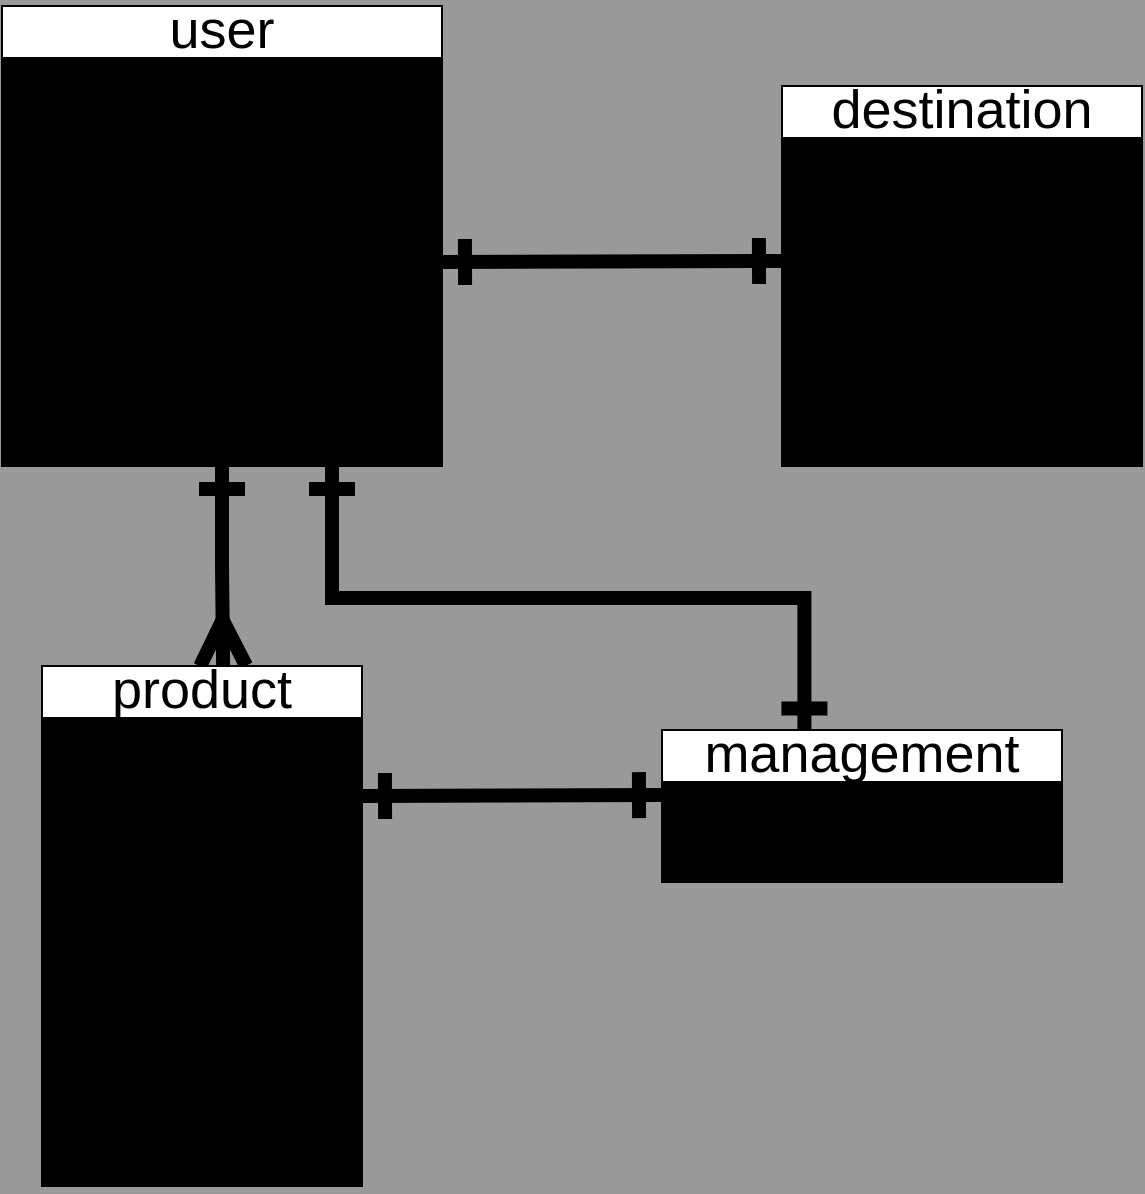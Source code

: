 <mxfile version="13.10.0" type="embed">
    <diagram id="ZYMd7Hd8cIttcolMYnC9" name="ページ1">
        <mxGraphModel dx="740" dy="2059" grid="1" gridSize="10" guides="1" tooltips="1" connect="1" arrows="1" fold="1" page="1" pageScale="1" pageWidth="850" pageHeight="1100" background="#999999" math="0" shadow="0">
            <root>
                <mxCell id="0"/>
                <mxCell id="1" parent="0"/>
                <mxCell id="10" value="&lt;br&gt;" style="text;html=1;align=center;verticalAlign=middle;resizable=0;points=[];autosize=1;fontSize=19;" parent="1" vertex="1">
                    <mxGeometry x="120" y="295" width="20" height="30" as="geometry"/>
                </mxCell>
                <mxCell id="122" style="edgeStyle=orthogonalEdgeStyle;rounded=0;orthogonalLoop=1;jettySize=auto;html=1;exitX=0.5;exitY=1;exitDx=0;exitDy=0;entryX=0.566;entryY=0;entryDx=0;entryDy=0;entryPerimeter=0;startArrow=ERone;startFill=0;startSize=15;endArrow=ERmany;endFill=0;endSize=15;targetPerimeterSpacing=0;strokeColor=#000000;strokeWidth=7;fontSize=20;fontColor=#000000;" edge="1" parent="1" source="40" target="57">
                    <mxGeometry relative="1" as="geometry"/>
                </mxCell>
                <mxCell id="124" style="edgeStyle=orthogonalEdgeStyle;rounded=0;orthogonalLoop=1;jettySize=auto;html=1;exitX=0.75;exitY=1;exitDx=0;exitDy=0;entryX=0.356;entryY=0.01;entryDx=0;entryDy=0;entryPerimeter=0;startArrow=ERone;startFill=0;startSize=15;endArrow=ERone;endFill=0;endSize=15;targetPerimeterSpacing=0;strokeColor=#000000;strokeWidth=7;fontSize=20;fontColor=#000000;" edge="1" parent="1" source="40" target="70">
                    <mxGeometry relative="1" as="geometry"/>
                </mxCell>
                <mxCell id="40" value="user" style="swimlane;fontStyle=0;childLayout=stackLayout;horizontal=1;startSize=26;horizontalStack=0;resizeParent=1;resizeParentMax=0;resizeLast=0;collapsible=1;marginBottom=0;align=center;fontSize=27;gradientColor=none;strokeColor=#000000;fontColor=#000000;fillColor=#FFFFFF;verticalAlign=bottom;" parent="1" vertex="1">
                    <mxGeometry x="20" y="-90" width="220" height="230" as="geometry"/>
                </mxCell>
                <mxCell id="41" value="nickname&#10;email&#10;encrypted_password&#10;family_name&#10;first_name&#10;family_name_kana&#10;first_name_kana&#10;birth_day&#10;" style="text;strokeColor=none;spacingLeft=4;spacingRight=4;overflow=hidden;rotatable=0;points=[[0,0.5],[1,0.5]];portConstraint=eastwest;fontSize=20;fillColor=#000000;" parent="40" vertex="1">
                    <mxGeometry y="26" width="220" height="204" as="geometry"/>
                </mxCell>
                <mxCell id="123" style="edgeStyle=orthogonalEdgeStyle;rounded=0;orthogonalLoop=1;jettySize=auto;html=1;exitX=1;exitY=0.25;exitDx=0;exitDy=0;startArrow=ERone;startFill=0;startSize=15;endArrow=ERone;endFill=0;endSize=15;targetPerimeterSpacing=0;strokeColor=#000000;strokeWidth=7;fontSize=20;fontColor=#000000;" edge="1" parent="1" source="57">
                    <mxGeometry relative="1" as="geometry">
                        <mxPoint x="350" y="304.529" as="targetPoint"/>
                    </mxGeometry>
                </mxCell>
                <mxCell id="57" value="product" style="swimlane;fontStyle=0;childLayout=stackLayout;horizontal=1;startSize=26;horizontalStack=0;resizeParent=1;resizeParentMax=0;resizeLast=0;collapsible=1;marginBottom=0;align=center;fontSize=27;gradientColor=none;verticalAlign=bottom;fontColor=#000000;fillColor=#FFFFFF;" parent="1" vertex="1">
                    <mxGeometry x="40" y="240" width="160" height="260" as="geometry"/>
                </mxCell>
                <mxCell id="58" value="name&#10;price&#10;descripion&#10;status_id&#10;burder_id&#10;category_id&#10;consignor_id&#10;shipping_id&#10;user_id" style="text;strokeColor=none;spacingLeft=4;spacingRight=4;overflow=hidden;rotatable=0;points=[[0,0.5],[1,0.5]];portConstraint=eastwest;fontSize=20;fillColor=#000000;" parent="57" vertex="1">
                    <mxGeometry y="26" width="160" height="234" as="geometry"/>
                </mxCell>
                <mxCell id="70" value="management" style="swimlane;fontStyle=0;childLayout=stackLayout;horizontal=1;startSize=26;horizontalStack=0;resizeParent=1;resizeParentMax=0;resizeLast=0;collapsible=1;marginBottom=0;align=center;fontSize=27;fillColor=#FFFFFF;fontColor=#000000;verticalAlign=bottom;" vertex="1" parent="1">
                    <mxGeometry x="350" y="272" width="200" height="76" as="geometry"/>
                </mxCell>
                <mxCell id="71" value="user_id&#10;item_id" style="text;strokeColor=none;spacingLeft=4;spacingRight=4;overflow=hidden;rotatable=0;points=[[0,0.5],[1,0.5]];portConstraint=eastwest;fontSize=20;fillColor=#000000;verticalAlign=bottom;spacingBottom=4;" vertex="1" parent="70">
                    <mxGeometry y="26" width="200" height="50" as="geometry"/>
                </mxCell>
                <mxCell id="53" value="destination" style="swimlane;fontStyle=0;childLayout=stackLayout;horizontal=1;startSize=26;horizontalStack=0;resizeParent=1;resizeParentMax=0;resizeLast=0;collapsible=1;marginBottom=0;align=center;fontSize=27;gradientColor=none;fillColor=#FFFFFF;fontColor=#000000;verticalAlign=bottom;" parent="1" vertex="1">
                    <mxGeometry x="410" y="-50" width="180" height="190" as="geometry"/>
                </mxCell>
                <mxCell id="81" value="post_code&#10;prefecture_id&#10;city&#10;adress&#10;building_name&#10;phone_numeber" style="text;strokeColor=none;spacingLeft=4;spacingRight=4;overflow=hidden;rotatable=0;points=[[0,0.5],[1,0.5]];portConstraint=eastwest;fontSize=20;fillColor=#000000;" vertex="1" parent="1">
                    <mxGeometry x="410" y="-24" width="180" height="164" as="geometry"/>
                </mxCell>
                <mxCell id="120" style="edgeStyle=orthogonalEdgeStyle;rounded=0;orthogonalLoop=1;jettySize=auto;html=1;exitX=1;exitY=0.5;exitDx=0;exitDy=0;startArrow=ERone;startFill=0;startSize=15;endArrow=ERone;endFill=0;endSize=15;targetPerimeterSpacing=0;strokeColor=#000000;strokeWidth=7;fontSize=20;fontColor=#000000;" edge="1" parent="1" source="41">
                    <mxGeometry relative="1" as="geometry">
                        <mxPoint x="410" y="37.471" as="targetPoint"/>
                    </mxGeometry>
                </mxCell>
            </root>
        </mxGraphModel>
    </diagram>
</mxfile>